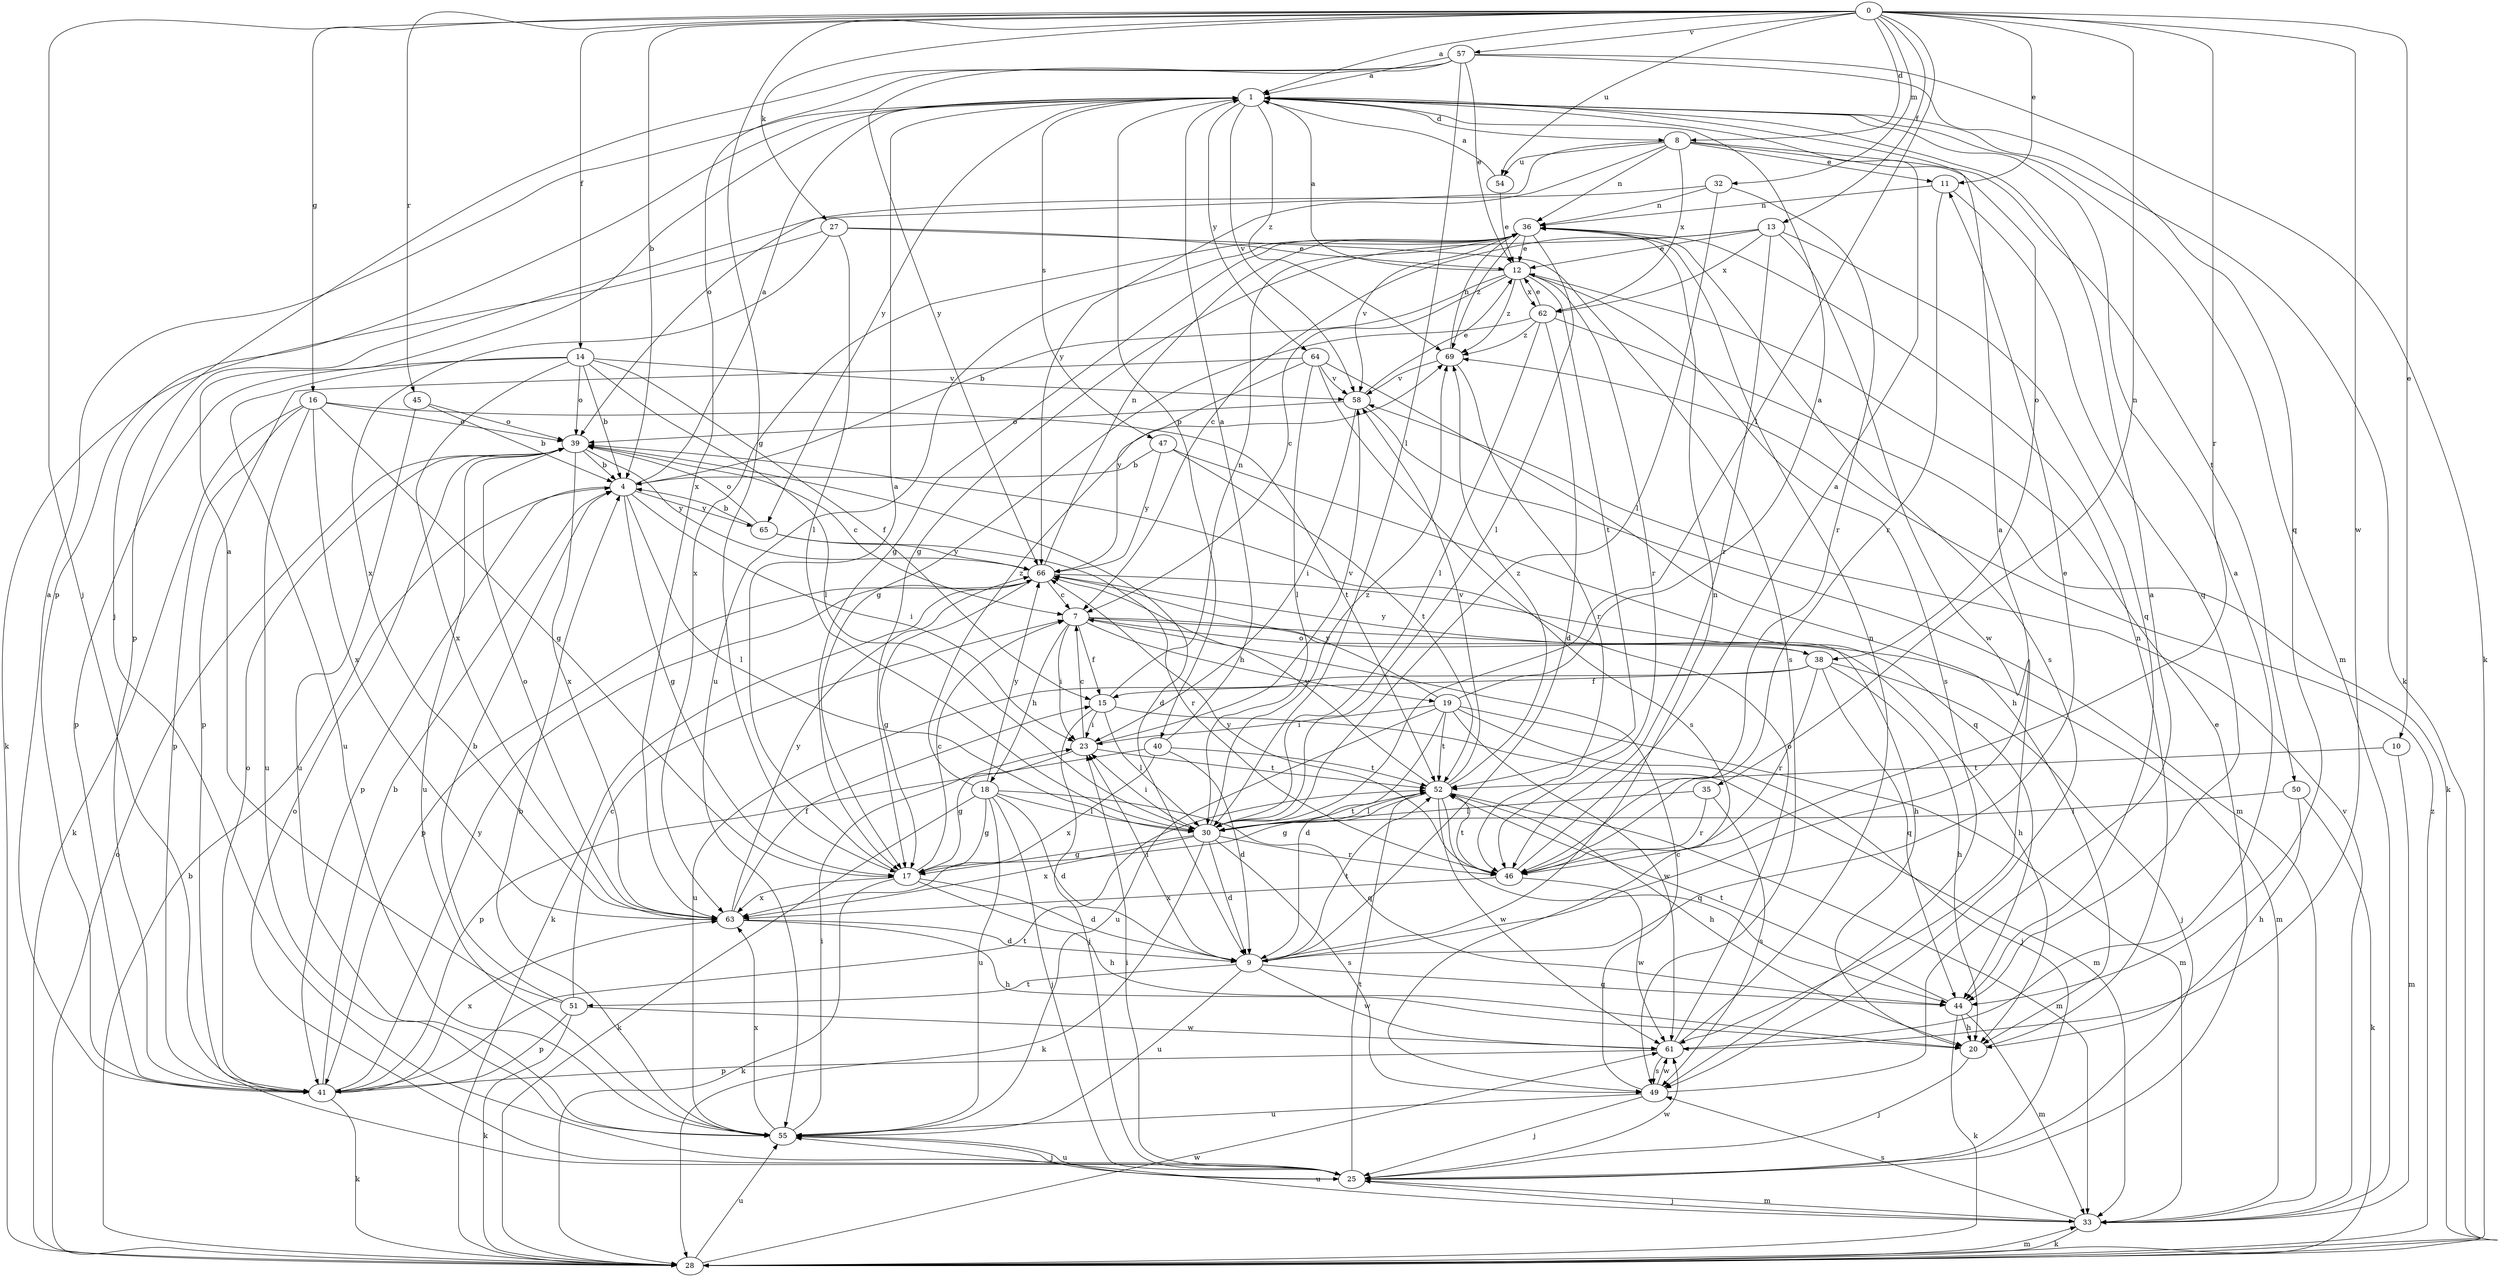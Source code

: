 strict digraph  {
0;
1;
4;
7;
8;
9;
10;
11;
12;
13;
14;
15;
16;
17;
18;
19;
20;
23;
25;
27;
28;
30;
32;
33;
35;
36;
38;
39;
40;
41;
44;
45;
46;
47;
49;
50;
51;
52;
54;
55;
57;
58;
61;
62;
63;
64;
65;
66;
69;
0 -> 1  [label=a];
0 -> 4  [label=b];
0 -> 8  [label=d];
0 -> 10  [label=e];
0 -> 11  [label=e];
0 -> 13  [label=f];
0 -> 14  [label=f];
0 -> 16  [label=g];
0 -> 17  [label=g];
0 -> 25  [label=j];
0 -> 27  [label=k];
0 -> 30  [label=l];
0 -> 32  [label=m];
0 -> 35  [label=n];
0 -> 45  [label=r];
0 -> 46  [label=r];
0 -> 54  [label=u];
0 -> 57  [label=v];
0 -> 61  [label=w];
1 -> 8  [label=d];
1 -> 28  [label=k];
1 -> 33  [label=m];
1 -> 40  [label=p];
1 -> 41  [label=p];
1 -> 47  [label=s];
1 -> 58  [label=v];
1 -> 64  [label=y];
1 -> 65  [label=y];
1 -> 69  [label=z];
4 -> 1  [label=a];
4 -> 17  [label=g];
4 -> 23  [label=i];
4 -> 30  [label=l];
4 -> 41  [label=p];
4 -> 65  [label=y];
7 -> 15  [label=f];
7 -> 18  [label=h];
7 -> 19  [label=h];
7 -> 20  [label=h];
7 -> 23  [label=i];
7 -> 33  [label=m];
7 -> 38  [label=o];
8 -> 11  [label=e];
8 -> 36  [label=n];
8 -> 38  [label=o];
8 -> 39  [label=o];
8 -> 50  [label=t];
8 -> 54  [label=u];
8 -> 62  [label=x];
8 -> 66  [label=y];
9 -> 1  [label=a];
9 -> 11  [label=e];
9 -> 23  [label=i];
9 -> 36  [label=n];
9 -> 44  [label=q];
9 -> 51  [label=t];
9 -> 52  [label=t];
9 -> 55  [label=u];
9 -> 61  [label=w];
10 -> 33  [label=m];
10 -> 52  [label=t];
11 -> 36  [label=n];
11 -> 44  [label=q];
11 -> 46  [label=r];
12 -> 1  [label=a];
12 -> 4  [label=b];
12 -> 7  [label=c];
12 -> 46  [label=r];
12 -> 49  [label=s];
12 -> 52  [label=t];
12 -> 62  [label=x];
12 -> 69  [label=z];
13 -> 7  [label=c];
13 -> 12  [label=e];
13 -> 17  [label=g];
13 -> 44  [label=q];
13 -> 46  [label=r];
13 -> 61  [label=w];
13 -> 62  [label=x];
14 -> 4  [label=b];
14 -> 15  [label=f];
14 -> 30  [label=l];
14 -> 39  [label=o];
14 -> 41  [label=p];
14 -> 55  [label=u];
14 -> 58  [label=v];
14 -> 63  [label=x];
15 -> 23  [label=i];
15 -> 25  [label=j];
15 -> 30  [label=l];
15 -> 33  [label=m];
15 -> 36  [label=n];
16 -> 17  [label=g];
16 -> 28  [label=k];
16 -> 39  [label=o];
16 -> 41  [label=p];
16 -> 52  [label=t];
16 -> 55  [label=u];
16 -> 63  [label=x];
17 -> 1  [label=a];
17 -> 7  [label=c];
17 -> 9  [label=d];
17 -> 20  [label=h];
17 -> 28  [label=k];
17 -> 63  [label=x];
18 -> 9  [label=d];
18 -> 17  [label=g];
18 -> 25  [label=j];
18 -> 28  [label=k];
18 -> 30  [label=l];
18 -> 44  [label=q];
18 -> 55  [label=u];
18 -> 66  [label=y];
18 -> 69  [label=z];
19 -> 1  [label=a];
19 -> 9  [label=d];
19 -> 23  [label=i];
19 -> 25  [label=j];
19 -> 33  [label=m];
19 -> 52  [label=t];
19 -> 55  [label=u];
19 -> 61  [label=w];
19 -> 66  [label=y];
20 -> 25  [label=j];
20 -> 36  [label=n];
23 -> 7  [label=c];
23 -> 17  [label=g];
23 -> 52  [label=t];
23 -> 58  [label=v];
25 -> 12  [label=e];
25 -> 23  [label=i];
25 -> 33  [label=m];
25 -> 39  [label=o];
25 -> 52  [label=t];
25 -> 55  [label=u];
25 -> 61  [label=w];
27 -> 12  [label=e];
27 -> 28  [label=k];
27 -> 30  [label=l];
27 -> 49  [label=s];
27 -> 63  [label=x];
28 -> 4  [label=b];
28 -> 33  [label=m];
28 -> 39  [label=o];
28 -> 55  [label=u];
28 -> 61  [label=w];
28 -> 69  [label=z];
30 -> 9  [label=d];
30 -> 17  [label=g];
30 -> 23  [label=i];
30 -> 28  [label=k];
30 -> 46  [label=r];
30 -> 49  [label=s];
30 -> 52  [label=t];
30 -> 63  [label=x];
30 -> 69  [label=z];
32 -> 30  [label=l];
32 -> 36  [label=n];
32 -> 41  [label=p];
32 -> 46  [label=r];
33 -> 25  [label=j];
33 -> 28  [label=k];
33 -> 49  [label=s];
33 -> 55  [label=u];
33 -> 58  [label=v];
35 -> 30  [label=l];
35 -> 46  [label=r];
35 -> 49  [label=s];
36 -> 12  [label=e];
36 -> 17  [label=g];
36 -> 30  [label=l];
36 -> 49  [label=s];
36 -> 55  [label=u];
36 -> 58  [label=v];
36 -> 63  [label=x];
36 -> 69  [label=z];
38 -> 15  [label=f];
38 -> 20  [label=h];
38 -> 25  [label=j];
38 -> 44  [label=q];
38 -> 46  [label=r];
38 -> 55  [label=u];
38 -> 66  [label=y];
39 -> 4  [label=b];
39 -> 7  [label=c];
39 -> 9  [label=d];
39 -> 55  [label=u];
39 -> 63  [label=x];
39 -> 66  [label=y];
40 -> 1  [label=a];
40 -> 9  [label=d];
40 -> 41  [label=p];
40 -> 52  [label=t];
40 -> 63  [label=x];
41 -> 1  [label=a];
41 -> 4  [label=b];
41 -> 28  [label=k];
41 -> 39  [label=o];
41 -> 52  [label=t];
41 -> 63  [label=x];
41 -> 66  [label=y];
44 -> 20  [label=h];
44 -> 28  [label=k];
44 -> 33  [label=m];
44 -> 52  [label=t];
45 -> 4  [label=b];
45 -> 39  [label=o];
45 -> 55  [label=u];
46 -> 1  [label=a];
46 -> 52  [label=t];
46 -> 61  [label=w];
46 -> 63  [label=x];
46 -> 66  [label=y];
47 -> 4  [label=b];
47 -> 44  [label=q];
47 -> 52  [label=t];
47 -> 66  [label=y];
49 -> 1  [label=a];
49 -> 7  [label=c];
49 -> 25  [label=j];
49 -> 55  [label=u];
49 -> 61  [label=w];
50 -> 20  [label=h];
50 -> 28  [label=k];
50 -> 30  [label=l];
51 -> 1  [label=a];
51 -> 4  [label=b];
51 -> 7  [label=c];
51 -> 28  [label=k];
51 -> 41  [label=p];
51 -> 61  [label=w];
52 -> 17  [label=g];
52 -> 20  [label=h];
52 -> 30  [label=l];
52 -> 33  [label=m];
52 -> 44  [label=q];
52 -> 58  [label=v];
52 -> 61  [label=w];
52 -> 66  [label=y];
52 -> 69  [label=z];
54 -> 1  [label=a];
54 -> 12  [label=e];
55 -> 4  [label=b];
55 -> 23  [label=i];
55 -> 25  [label=j];
55 -> 63  [label=x];
57 -> 1  [label=a];
57 -> 12  [label=e];
57 -> 25  [label=j];
57 -> 28  [label=k];
57 -> 30  [label=l];
57 -> 44  [label=q];
57 -> 63  [label=x];
57 -> 66  [label=y];
58 -> 12  [label=e];
58 -> 23  [label=i];
58 -> 33  [label=m];
58 -> 39  [label=o];
61 -> 1  [label=a];
61 -> 36  [label=n];
61 -> 39  [label=o];
61 -> 41  [label=p];
61 -> 49  [label=s];
62 -> 9  [label=d];
62 -> 12  [label=e];
62 -> 17  [label=g];
62 -> 28  [label=k];
62 -> 30  [label=l];
62 -> 69  [label=z];
63 -> 9  [label=d];
63 -> 15  [label=f];
63 -> 20  [label=h];
63 -> 39  [label=o];
63 -> 66  [label=y];
64 -> 20  [label=h];
64 -> 30  [label=l];
64 -> 41  [label=p];
64 -> 49  [label=s];
64 -> 58  [label=v];
64 -> 66  [label=y];
65 -> 4  [label=b];
65 -> 39  [label=o];
65 -> 46  [label=r];
65 -> 66  [label=y];
66 -> 7  [label=c];
66 -> 17  [label=g];
66 -> 20  [label=h];
66 -> 28  [label=k];
66 -> 36  [label=n];
66 -> 41  [label=p];
69 -> 36  [label=n];
69 -> 46  [label=r];
69 -> 58  [label=v];
}
